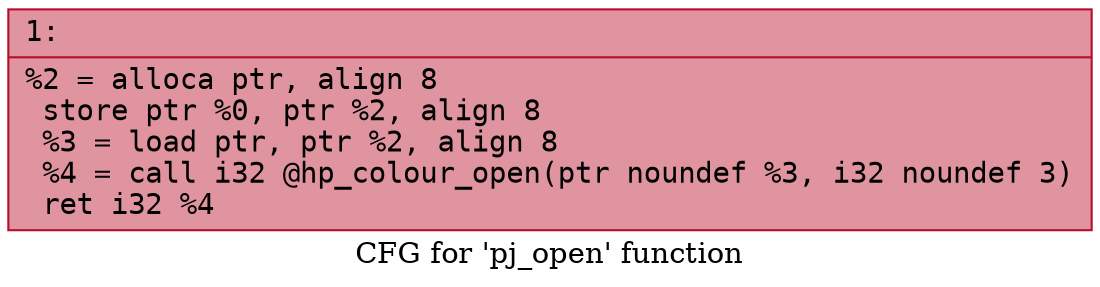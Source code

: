 digraph "CFG for 'pj_open' function" {
	label="CFG for 'pj_open' function";

	Node0x60000151c550 [shape=record,color="#b70d28ff", style=filled, fillcolor="#b70d2870" fontname="Courier",label="{1:\l|  %2 = alloca ptr, align 8\l  store ptr %0, ptr %2, align 8\l  %3 = load ptr, ptr %2, align 8\l  %4 = call i32 @hp_colour_open(ptr noundef %3, i32 noundef 3)\l  ret i32 %4\l}"];
}
